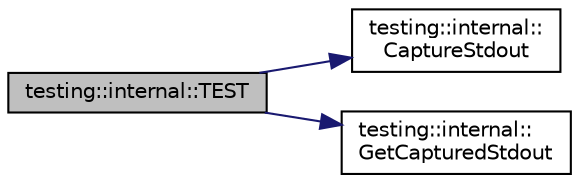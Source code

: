 digraph "testing::internal::TEST"
{
 // LATEX_PDF_SIZE
  bgcolor="transparent";
  edge [fontname="Helvetica",fontsize="10",labelfontname="Helvetica",labelfontsize="10"];
  node [fontname="Helvetica",fontsize="10",shape=record];
  rankdir="LR";
  Node1 [label="testing::internal::TEST",height=0.2,width=0.4,color="black", fillcolor="grey75", style="filled", fontcolor="black",tooltip=" "];
  Node1 -> Node2 [color="midnightblue",fontsize="10",style="solid",fontname="Helvetica"];
  Node2 [label="testing::internal::\lCaptureStdout",height=0.2,width=0.4,color="black",URL="$namespacetesting_1_1internal.html#acba06d4f0343dec407738ba5544af990",tooltip=" "];
  Node1 -> Node3 [color="midnightblue",fontsize="10",style="solid",fontname="Helvetica"];
  Node3 [label="testing::internal::\lGetCapturedStdout",height=0.2,width=0.4,color="black",URL="$namespacetesting_1_1internal.html#aed657219a9856a8d249a3230de0c54ce",tooltip=" "];
}
